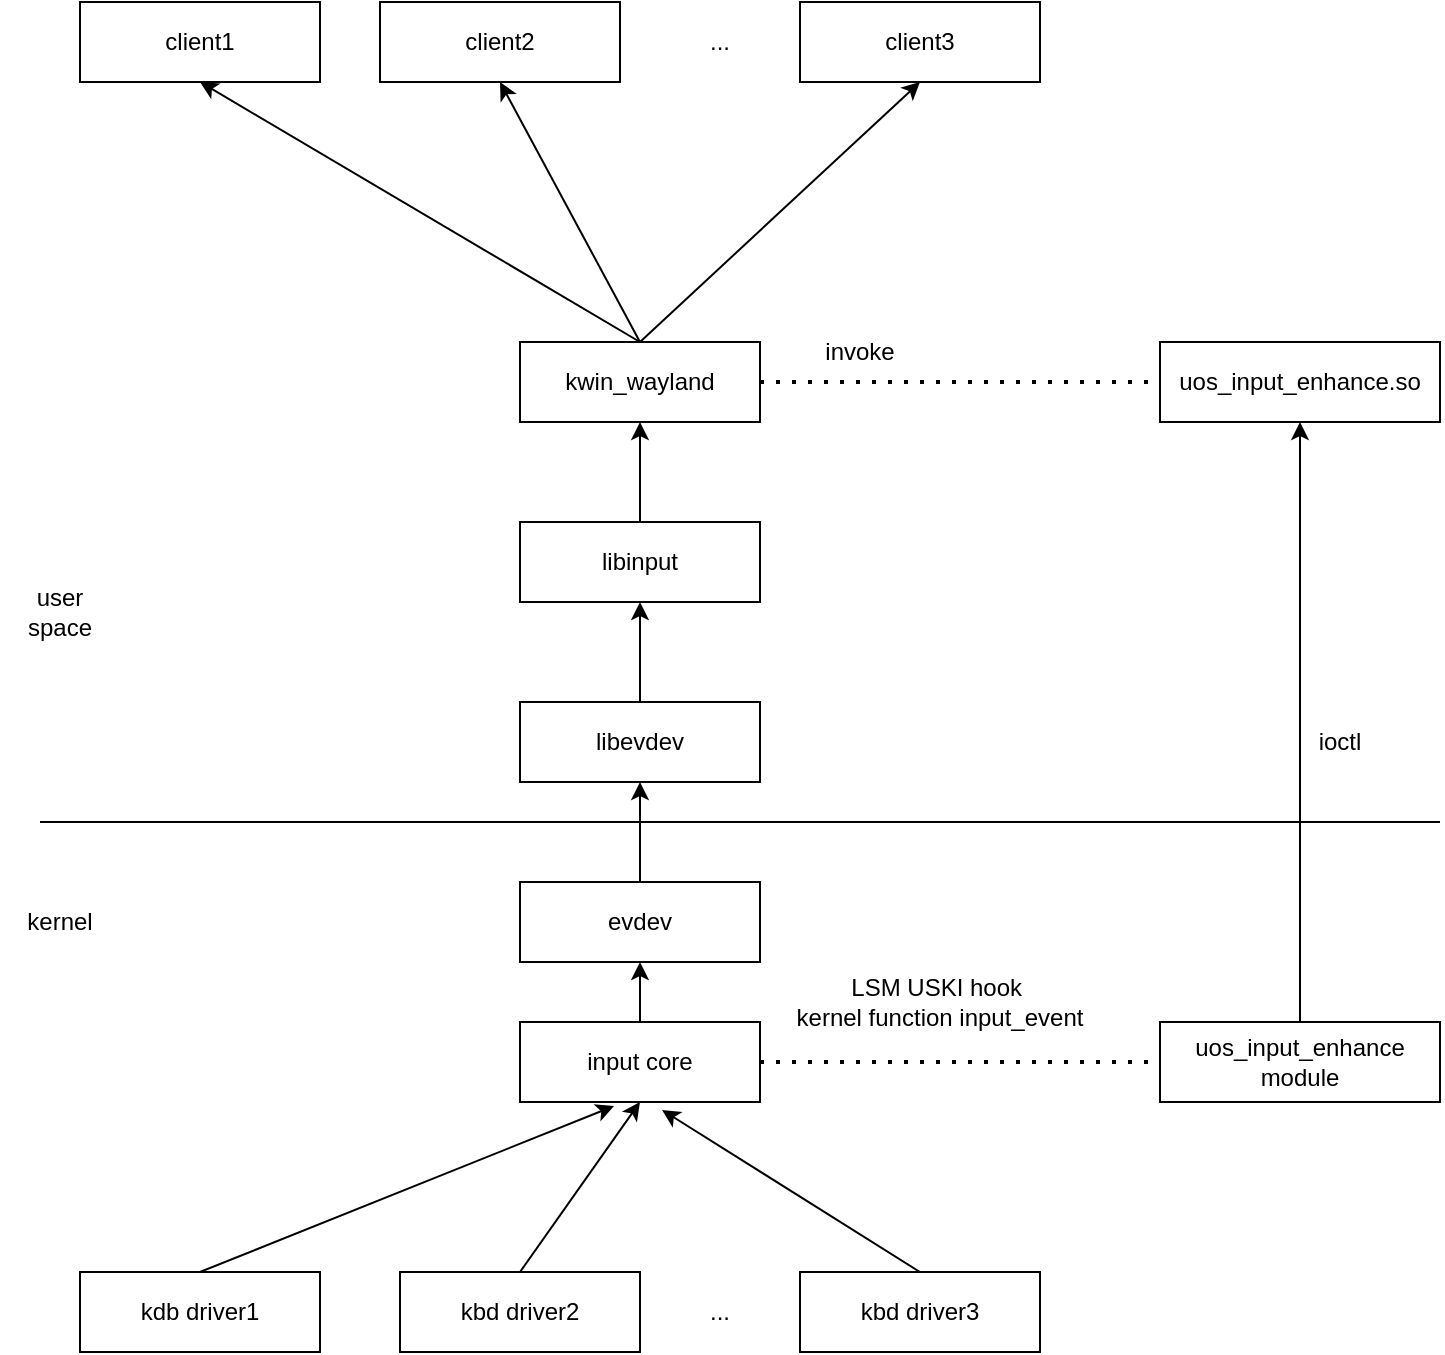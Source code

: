 <mxfile version="21.3.6" type="github">
  <diagram name="第 1 页" id="wdvR4C0qIUrqQW8k-UTv">
    <mxGraphModel dx="2261" dy="1856" grid="1" gridSize="10" guides="1" tooltips="1" connect="1" arrows="1" fold="1" page="1" pageScale="1" pageWidth="827" pageHeight="1169" math="0" shadow="0">
      <root>
        <mxCell id="0" />
        <mxCell id="1" parent="0" />
        <mxCell id="1ddjSxnr8l98ZfU4l-Zb-1" value="" style="endArrow=none;html=1;rounded=0;" edge="1" parent="1">
          <mxGeometry width="50" height="50" relative="1" as="geometry">
            <mxPoint x="10" y="320" as="sourcePoint" />
            <mxPoint x="710" y="320" as="targetPoint" />
          </mxGeometry>
        </mxCell>
        <mxCell id="1ddjSxnr8l98ZfU4l-Zb-2" value="user space" style="text;html=1;strokeColor=none;fillColor=none;align=center;verticalAlign=middle;whiteSpace=wrap;rounded=0;" vertex="1" parent="1">
          <mxGeometry x="-10" y="200" width="60" height="30" as="geometry" />
        </mxCell>
        <mxCell id="1ddjSxnr8l98ZfU4l-Zb-3" value="kernel" style="text;html=1;strokeColor=none;fillColor=none;align=center;verticalAlign=middle;whiteSpace=wrap;rounded=0;" vertex="1" parent="1">
          <mxGeometry x="-10" y="355" width="60" height="30" as="geometry" />
        </mxCell>
        <mxCell id="1ddjSxnr8l98ZfU4l-Zb-4" value="evdev" style="rounded=0;whiteSpace=wrap;html=1;" vertex="1" parent="1">
          <mxGeometry x="250" y="350" width="120" height="40" as="geometry" />
        </mxCell>
        <mxCell id="1ddjSxnr8l98ZfU4l-Zb-5" value="libevdev" style="rounded=0;whiteSpace=wrap;html=1;" vertex="1" parent="1">
          <mxGeometry x="250" y="260" width="120" height="40" as="geometry" />
        </mxCell>
        <mxCell id="1ddjSxnr8l98ZfU4l-Zb-6" value="libinput" style="rounded=0;whiteSpace=wrap;html=1;" vertex="1" parent="1">
          <mxGeometry x="250" y="170" width="120" height="40" as="geometry" />
        </mxCell>
        <mxCell id="1ddjSxnr8l98ZfU4l-Zb-7" value="kwin_wayland" style="rounded=0;whiteSpace=wrap;html=1;" vertex="1" parent="1">
          <mxGeometry x="250" y="80" width="120" height="40" as="geometry" />
        </mxCell>
        <mxCell id="1ddjSxnr8l98ZfU4l-Zb-8" value="" style="endArrow=classic;html=1;rounded=0;entryX=0.5;entryY=1;entryDx=0;entryDy=0;" edge="1" parent="1" source="1ddjSxnr8l98ZfU4l-Zb-4" target="1ddjSxnr8l98ZfU4l-Zb-5">
          <mxGeometry width="50" height="50" relative="1" as="geometry">
            <mxPoint x="390" y="330" as="sourcePoint" />
            <mxPoint x="440" y="280" as="targetPoint" />
          </mxGeometry>
        </mxCell>
        <mxCell id="1ddjSxnr8l98ZfU4l-Zb-9" value="" style="endArrow=classic;html=1;rounded=0;entryX=0.5;entryY=1;entryDx=0;entryDy=0;" edge="1" parent="1" source="1ddjSxnr8l98ZfU4l-Zb-5" target="1ddjSxnr8l98ZfU4l-Zb-6">
          <mxGeometry width="50" height="50" relative="1" as="geometry">
            <mxPoint x="280" y="270" as="sourcePoint" />
            <mxPoint x="330" y="220" as="targetPoint" />
          </mxGeometry>
        </mxCell>
        <mxCell id="1ddjSxnr8l98ZfU4l-Zb-10" value="" style="endArrow=classic;html=1;rounded=0;exitX=0.5;exitY=0;exitDx=0;exitDy=0;entryX=0.5;entryY=1;entryDx=0;entryDy=0;" edge="1" parent="1" source="1ddjSxnr8l98ZfU4l-Zb-6" target="1ddjSxnr8l98ZfU4l-Zb-7">
          <mxGeometry width="50" height="50" relative="1" as="geometry">
            <mxPoint x="210" y="180" as="sourcePoint" />
            <mxPoint x="260" y="130" as="targetPoint" />
          </mxGeometry>
        </mxCell>
        <mxCell id="1ddjSxnr8l98ZfU4l-Zb-12" value="client2" style="rounded=0;whiteSpace=wrap;html=1;" vertex="1" parent="1">
          <mxGeometry x="180" y="-90" width="120" height="40" as="geometry" />
        </mxCell>
        <mxCell id="1ddjSxnr8l98ZfU4l-Zb-13" value="client1" style="rounded=0;whiteSpace=wrap;html=1;" vertex="1" parent="1">
          <mxGeometry x="30" y="-90" width="120" height="40" as="geometry" />
        </mxCell>
        <mxCell id="1ddjSxnr8l98ZfU4l-Zb-14" value="client3" style="rounded=0;whiteSpace=wrap;html=1;" vertex="1" parent="1">
          <mxGeometry x="390" y="-90" width="120" height="40" as="geometry" />
        </mxCell>
        <mxCell id="1ddjSxnr8l98ZfU4l-Zb-15" value="..." style="text;html=1;strokeColor=none;fillColor=none;align=center;verticalAlign=middle;whiteSpace=wrap;rounded=0;" vertex="1" parent="1">
          <mxGeometry x="320" y="-85" width="60" height="30" as="geometry" />
        </mxCell>
        <mxCell id="1ddjSxnr8l98ZfU4l-Zb-16" value="uos_input_enhance.so" style="rounded=0;whiteSpace=wrap;html=1;" vertex="1" parent="1">
          <mxGeometry x="570" y="80" width="140" height="40" as="geometry" />
        </mxCell>
        <mxCell id="1ddjSxnr8l98ZfU4l-Zb-24" value="" style="endArrow=classic;html=1;rounded=0;entryX=0.5;entryY=1;entryDx=0;entryDy=0;exitX=0.5;exitY=0;exitDx=0;exitDy=0;" edge="1" parent="1" source="1ddjSxnr8l98ZfU4l-Zb-7" target="1ddjSxnr8l98ZfU4l-Zb-13">
          <mxGeometry width="50" height="50" relative="1" as="geometry">
            <mxPoint x="80" as="sourcePoint" />
            <mxPoint x="130" y="-50" as="targetPoint" />
          </mxGeometry>
        </mxCell>
        <mxCell id="1ddjSxnr8l98ZfU4l-Zb-25" value="" style="endArrow=classic;html=1;rounded=0;entryX=0.5;entryY=1;entryDx=0;entryDy=0;exitX=0.5;exitY=0;exitDx=0;exitDy=0;" edge="1" parent="1" source="1ddjSxnr8l98ZfU4l-Zb-7" target="1ddjSxnr8l98ZfU4l-Zb-12">
          <mxGeometry width="50" height="50" relative="1" as="geometry">
            <mxPoint x="390" y="170" as="sourcePoint" />
            <mxPoint x="440" y="120" as="targetPoint" />
          </mxGeometry>
        </mxCell>
        <mxCell id="1ddjSxnr8l98ZfU4l-Zb-26" value="" style="endArrow=classic;html=1;rounded=0;exitX=0.5;exitY=0;exitDx=0;exitDy=0;entryX=0.5;entryY=1;entryDx=0;entryDy=0;" edge="1" parent="1" source="1ddjSxnr8l98ZfU4l-Zb-7" target="1ddjSxnr8l98ZfU4l-Zb-14">
          <mxGeometry width="50" height="50" relative="1" as="geometry">
            <mxPoint x="410" as="sourcePoint" />
            <mxPoint x="460" y="-50" as="targetPoint" />
          </mxGeometry>
        </mxCell>
        <mxCell id="1ddjSxnr8l98ZfU4l-Zb-27" value="" style="endArrow=none;dashed=1;html=1;dashPattern=1 3;strokeWidth=2;rounded=0;entryX=0;entryY=0.5;entryDx=0;entryDy=0;exitX=1;exitY=0.5;exitDx=0;exitDy=0;" edge="1" parent="1" source="1ddjSxnr8l98ZfU4l-Zb-7" target="1ddjSxnr8l98ZfU4l-Zb-16">
          <mxGeometry width="50" height="50" relative="1" as="geometry">
            <mxPoint x="390" y="170" as="sourcePoint" />
            <mxPoint x="440" y="120" as="targetPoint" />
          </mxGeometry>
        </mxCell>
        <mxCell id="1ddjSxnr8l98ZfU4l-Zb-28" value="invoke" style="text;html=1;strokeColor=none;fillColor=none;align=center;verticalAlign=middle;whiteSpace=wrap;rounded=0;" vertex="1" parent="1">
          <mxGeometry x="390" y="70" width="60" height="30" as="geometry" />
        </mxCell>
        <mxCell id="1ddjSxnr8l98ZfU4l-Zb-29" value="input core" style="rounded=0;whiteSpace=wrap;html=1;" vertex="1" parent="1">
          <mxGeometry x="250" y="420" width="120" height="40" as="geometry" />
        </mxCell>
        <mxCell id="1ddjSxnr8l98ZfU4l-Zb-30" value="" style="endArrow=classic;html=1;rounded=0;" edge="1" parent="1" source="1ddjSxnr8l98ZfU4l-Zb-29">
          <mxGeometry width="50" height="50" relative="1" as="geometry">
            <mxPoint x="270" y="440" as="sourcePoint" />
            <mxPoint x="310" y="390" as="targetPoint" />
          </mxGeometry>
        </mxCell>
        <mxCell id="1ddjSxnr8l98ZfU4l-Zb-31" value="kdb driver1" style="rounded=0;whiteSpace=wrap;html=1;" vertex="1" parent="1">
          <mxGeometry x="30" y="545" width="120" height="40" as="geometry" />
        </mxCell>
        <mxCell id="1ddjSxnr8l98ZfU4l-Zb-32" value="kbd driver2" style="rounded=0;whiteSpace=wrap;html=1;" vertex="1" parent="1">
          <mxGeometry x="190" y="545" width="120" height="40" as="geometry" />
        </mxCell>
        <mxCell id="1ddjSxnr8l98ZfU4l-Zb-33" value="..." style="text;html=1;strokeColor=none;fillColor=none;align=center;verticalAlign=middle;whiteSpace=wrap;rounded=0;" vertex="1" parent="1">
          <mxGeometry x="320" y="550" width="60" height="30" as="geometry" />
        </mxCell>
        <mxCell id="1ddjSxnr8l98ZfU4l-Zb-34" value="kbd driver3" style="rounded=0;whiteSpace=wrap;html=1;" vertex="1" parent="1">
          <mxGeometry x="390" y="545" width="120" height="40" as="geometry" />
        </mxCell>
        <mxCell id="1ddjSxnr8l98ZfU4l-Zb-35" value="uos_input_enhance module" style="rounded=0;whiteSpace=wrap;html=1;" vertex="1" parent="1">
          <mxGeometry x="570" y="420" width="140" height="40" as="geometry" />
        </mxCell>
        <mxCell id="1ddjSxnr8l98ZfU4l-Zb-36" value="" style="endArrow=classic;html=1;rounded=0;entryX=0.392;entryY=1.05;entryDx=0;entryDy=0;entryPerimeter=0;exitX=0.5;exitY=0;exitDx=0;exitDy=0;" edge="1" parent="1" source="1ddjSxnr8l98ZfU4l-Zb-31" target="1ddjSxnr8l98ZfU4l-Zb-29">
          <mxGeometry width="50" height="50" relative="1" as="geometry">
            <mxPoint x="160" y="540" as="sourcePoint" />
            <mxPoint x="210" y="450" as="targetPoint" />
          </mxGeometry>
        </mxCell>
        <mxCell id="1ddjSxnr8l98ZfU4l-Zb-37" value="" style="endArrow=classic;html=1;rounded=0;entryX=0.5;entryY=1;entryDx=0;entryDy=0;exitX=0.5;exitY=0;exitDx=0;exitDy=0;" edge="1" parent="1" source="1ddjSxnr8l98ZfU4l-Zb-32" target="1ddjSxnr8l98ZfU4l-Zb-29">
          <mxGeometry width="50" height="50" relative="1" as="geometry">
            <mxPoint x="330" y="540" as="sourcePoint" />
            <mxPoint x="350" y="500" as="targetPoint" />
          </mxGeometry>
        </mxCell>
        <mxCell id="1ddjSxnr8l98ZfU4l-Zb-38" value="" style="endArrow=classic;html=1;rounded=0;entryX=0.592;entryY=1.1;entryDx=0;entryDy=0;entryPerimeter=0;exitX=0.5;exitY=0;exitDx=0;exitDy=0;" edge="1" parent="1" source="1ddjSxnr8l98ZfU4l-Zb-34" target="1ddjSxnr8l98ZfU4l-Zb-29">
          <mxGeometry width="50" height="50" relative="1" as="geometry">
            <mxPoint x="350" y="530" as="sourcePoint" />
            <mxPoint x="-50" y="390" as="targetPoint" />
          </mxGeometry>
        </mxCell>
        <mxCell id="1ddjSxnr8l98ZfU4l-Zb-39" value="" style="endArrow=none;dashed=1;html=1;dashPattern=1 3;strokeWidth=2;rounded=0;entryX=0;entryY=0.5;entryDx=0;entryDy=0;exitX=1;exitY=0.5;exitDx=0;exitDy=0;" edge="1" parent="1" source="1ddjSxnr8l98ZfU4l-Zb-29" target="1ddjSxnr8l98ZfU4l-Zb-35">
          <mxGeometry width="50" height="50" relative="1" as="geometry">
            <mxPoint x="500" y="500" as="sourcePoint" />
            <mxPoint x="550" y="450" as="targetPoint" />
          </mxGeometry>
        </mxCell>
        <mxCell id="1ddjSxnr8l98ZfU4l-Zb-40" value="LSM USKI hook&amp;nbsp;&lt;br&gt;kernel function input_event" style="text;html=1;strokeColor=none;fillColor=none;align=center;verticalAlign=middle;whiteSpace=wrap;rounded=0;" vertex="1" parent="1">
          <mxGeometry x="380" y="370" width="160" height="80" as="geometry" />
        </mxCell>
        <mxCell id="1ddjSxnr8l98ZfU4l-Zb-43" value="" style="endArrow=classic;html=1;rounded=0;exitX=0.5;exitY=0;exitDx=0;exitDy=0;entryX=0.5;entryY=1;entryDx=0;entryDy=0;" edge="1" parent="1" source="1ddjSxnr8l98ZfU4l-Zb-35" target="1ddjSxnr8l98ZfU4l-Zb-16">
          <mxGeometry width="50" height="50" relative="1" as="geometry">
            <mxPoint x="620" y="420" as="sourcePoint" />
            <mxPoint x="670" y="370" as="targetPoint" />
          </mxGeometry>
        </mxCell>
        <mxCell id="1ddjSxnr8l98ZfU4l-Zb-46" value="ioctl" style="text;html=1;strokeColor=none;fillColor=none;align=center;verticalAlign=middle;whiteSpace=wrap;rounded=0;" vertex="1" parent="1">
          <mxGeometry x="630" y="265" width="60" height="30" as="geometry" />
        </mxCell>
      </root>
    </mxGraphModel>
  </diagram>
</mxfile>
